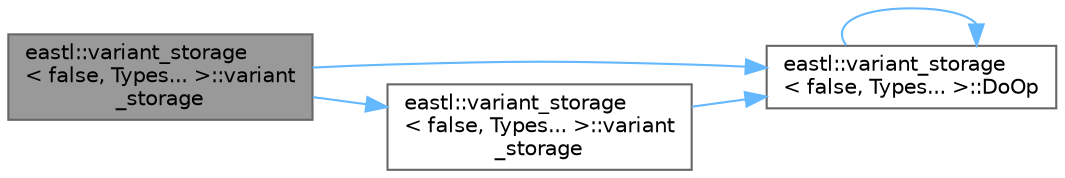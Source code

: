 digraph "eastl::variant_storage&lt; false, Types... &gt;::variant_storage"
{
 // LATEX_PDF_SIZE
  bgcolor="transparent";
  edge [fontname=Helvetica,fontsize=10,labelfontname=Helvetica,labelfontsize=10];
  node [fontname=Helvetica,fontsize=10,shape=box,height=0.2,width=0.4];
  rankdir="LR";
  Node1 [id="Node000001",label="eastl::variant_storage\l\< false, Types... \>::variant\l_storage",height=0.2,width=0.4,color="gray40", fillcolor="grey60", style="filled", fontcolor="black",tooltip=" "];
  Node1 -> Node2 [id="edge1_Node000001_Node000002",color="steelblue1",style="solid",tooltip=" "];
  Node2 [id="Node000002",label="eastl::variant_storage\l\< false, Types... \>::DoOp",height=0.2,width=0.4,color="grey40", fillcolor="white", style="filled",URL="$structeastl_1_1variant__storage_3_01false_00_01_types_8_8_8_01_4.html#ac0a01122899ea8424ec5367a604bd3aa",tooltip=" "];
  Node2 -> Node2 [id="edge2_Node000002_Node000002",color="steelblue1",style="solid",tooltip=" "];
  Node1 -> Node3 [id="edge3_Node000001_Node000003",color="steelblue1",style="solid",tooltip=" "];
  Node3 [id="Node000003",label="eastl::variant_storage\l\< false, Types... \>::variant\l_storage",height=0.2,width=0.4,color="grey40", fillcolor="white", style="filled",URL="$structeastl_1_1variant__storage_3_01false_00_01_types_8_8_8_01_4.html#ae04382798bab759a53b92a868cad90bb",tooltip=" "];
  Node3 -> Node2 [id="edge4_Node000003_Node000002",color="steelblue1",style="solid",tooltip=" "];
}
